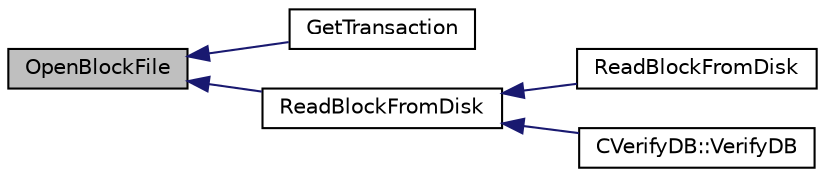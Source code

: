 digraph "OpenBlockFile"
{
  edge [fontname="Helvetica",fontsize="10",labelfontname="Helvetica",labelfontsize="10"];
  node [fontname="Helvetica",fontsize="10",shape=record];
  rankdir="LR";
  Node103 [label="OpenBlockFile",height=0.2,width=0.4,color="black", fillcolor="grey75", style="filled", fontcolor="black"];
  Node103 -> Node104 [dir="back",color="midnightblue",fontsize="10",style="solid",fontname="Helvetica"];
  Node104 [label="GetTransaction",height=0.2,width=0.4,color="black", fillcolor="white", style="filled",URL="$validation_8h.html#a07fae6c3df8041881d293cd91afd9c97",tooltip="Retrieve a transaction (from memory pool, or from disk, if possible) "];
  Node103 -> Node105 [dir="back",color="midnightblue",fontsize="10",style="solid",fontname="Helvetica"];
  Node105 [label="ReadBlockFromDisk",height=0.2,width=0.4,color="black", fillcolor="white", style="filled",URL="$validation_8h.html#a578c1df234b05798180f0235d469a5ba",tooltip="Functions for disk access for blocks. "];
  Node105 -> Node106 [dir="back",color="midnightblue",fontsize="10",style="solid",fontname="Helvetica"];
  Node106 [label="ReadBlockFromDisk",height=0.2,width=0.4,color="black", fillcolor="white", style="filled",URL="$validation_8h.html#aee79e45a0b167f9b312f83a23880cfbc"];
  Node105 -> Node107 [dir="back",color="midnightblue",fontsize="10",style="solid",fontname="Helvetica"];
  Node107 [label="CVerifyDB::VerifyDB",height=0.2,width=0.4,color="black", fillcolor="white", style="filled",URL="$class_c_verify_d_b.html#af12e07230f20d23cf01d417d0e785c49"];
}
